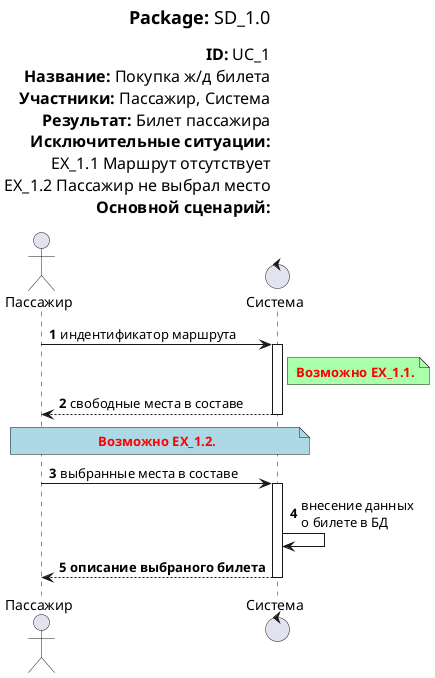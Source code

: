 @startuml SD_1.0

left header
<font color=000 size=18><b>Package:</b> SD_1.0

<font color=000 size=16><b>ID:</b> UC_1
<font color=000 size=16><b>Название:</b> Покупка ж/д билета
<font color=000 size=16><b>Участники:</b> Пассажир, Система
<font color=000 size=16><b>Результат:</b> Билет пассажира
<font color=000 size=16><b>Исключительные ситуации:</b>
<font color=000 size=16> EX_1.1 Маршрут отсутствует
<font color=000 size=16> EX_1.2 Пассажир не выбрал место
<font color=000 size=16><b>Основной сценарий:</b>

end header
actor "Пассажир" as user
control "Система" as system
autonumber
user->system: индентификатор маршрута
activate system
note right system #aaffaa
<font color=red><b> Возможно EX_1.1.
end note

system --> user:свободные места в составе
deactivate system
note over system, user #LightBlue
<font color=red><b> Возможно EX_1.2.
end note
user ->system: выбранные места в составе
activate system
system ->system: внесение данных\nо билете в БД
system --> user :<b>описание выбраного билета
deactivate system

@enduml